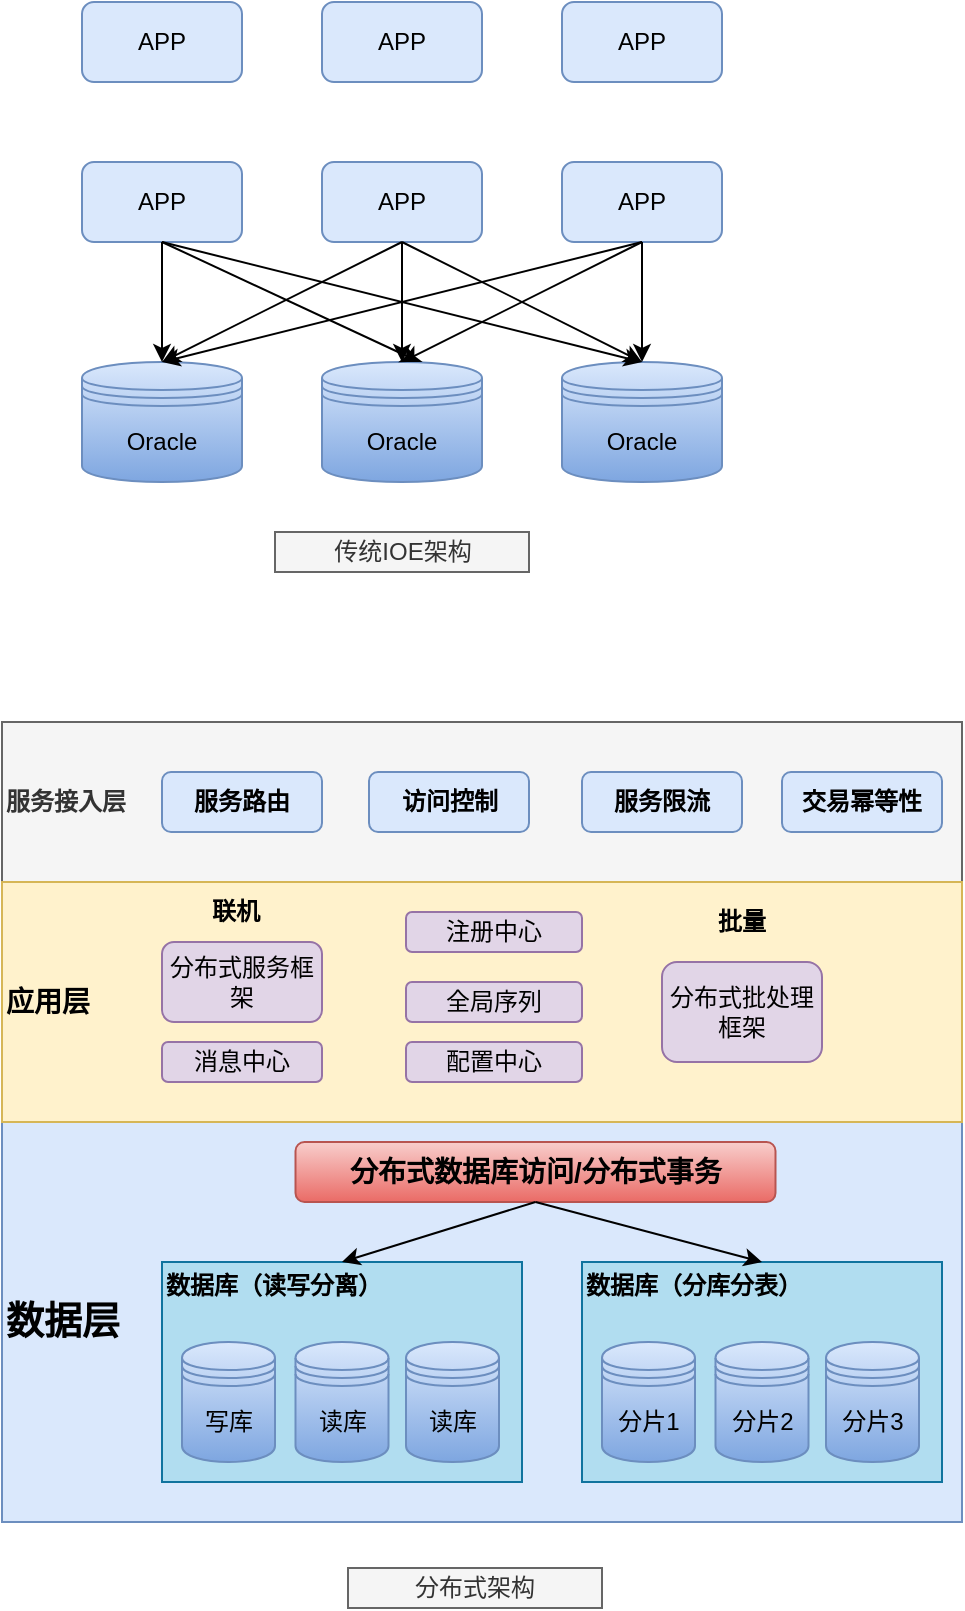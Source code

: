 <mxfile version="14.2.9" type="github">
  <diagram id="XFxh3t1qVFQDeyHh47NF" name="Page-1">
    <mxGraphModel dx="1038" dy="556" grid="0" gridSize="10" guides="1" tooltips="1" connect="1" arrows="1" fold="1" page="1" pageScale="1" pageWidth="827" pageHeight="1169" math="0" shadow="0">
      <root>
        <mxCell id="0" />
        <mxCell id="1" parent="0" />
        <mxCell id="sVB93SwTUFi413PbIE0g-24" value="&lt;b&gt;&lt;font style=&quot;font-size: 19px&quot;&gt;数据层&lt;/font&gt;&lt;/b&gt;" style="rounded=0;whiteSpace=wrap;html=1;align=left;fillColor=#dae8fc;strokeColor=#6c8ebf;" vertex="1" parent="1">
          <mxGeometry x="160" y="680" width="480" height="200" as="geometry" />
        </mxCell>
        <mxCell id="sVB93SwTUFi413PbIE0g-1" value="APP" style="rounded=1;whiteSpace=wrap;html=1;fillColor=#dae8fc;strokeColor=#6c8ebf;" vertex="1" parent="1">
          <mxGeometry x="200" y="120" width="80" height="40" as="geometry" />
        </mxCell>
        <mxCell id="sVB93SwTUFi413PbIE0g-2" value="APP" style="rounded=1;whiteSpace=wrap;html=1;fillColor=#dae8fc;strokeColor=#6c8ebf;" vertex="1" parent="1">
          <mxGeometry x="320" y="120" width="80" height="40" as="geometry" />
        </mxCell>
        <mxCell id="sVB93SwTUFi413PbIE0g-3" value="APP" style="rounded=1;whiteSpace=wrap;html=1;fillColor=#dae8fc;strokeColor=#6c8ebf;" vertex="1" parent="1">
          <mxGeometry x="440" y="120" width="80" height="40" as="geometry" />
        </mxCell>
        <mxCell id="sVB93SwTUFi413PbIE0g-4" value="Oracle" style="shape=datastore;whiteSpace=wrap;html=1;gradientColor=#7ea6e0;fillColor=#dae8fc;strokeColor=#6c8ebf;" vertex="1" parent="1">
          <mxGeometry x="200" y="300" width="80" height="60" as="geometry" />
        </mxCell>
        <mxCell id="sVB93SwTUFi413PbIE0g-5" value="Oracle" style="shape=datastore;whiteSpace=wrap;html=1;gradientColor=#7ea6e0;fillColor=#dae8fc;strokeColor=#6c8ebf;" vertex="1" parent="1">
          <mxGeometry x="320" y="300" width="80" height="60" as="geometry" />
        </mxCell>
        <mxCell id="sVB93SwTUFi413PbIE0g-6" value="Oracle" style="shape=datastore;whiteSpace=wrap;html=1;gradientColor=#7ea6e0;fillColor=#dae8fc;strokeColor=#6c8ebf;" vertex="1" parent="1">
          <mxGeometry x="440" y="300" width="80" height="60" as="geometry" />
        </mxCell>
        <mxCell id="sVB93SwTUFi413PbIE0g-8" value="APP" style="rounded=1;whiteSpace=wrap;html=1;fillColor=#dae8fc;strokeColor=#6c8ebf;" vertex="1" parent="1">
          <mxGeometry x="200" y="200" width="80" height="40" as="geometry" />
        </mxCell>
        <mxCell id="sVB93SwTUFi413PbIE0g-9" value="APP" style="rounded=1;whiteSpace=wrap;html=1;fillColor=#dae8fc;strokeColor=#6c8ebf;" vertex="1" parent="1">
          <mxGeometry x="320" y="200" width="80" height="40" as="geometry" />
        </mxCell>
        <mxCell id="sVB93SwTUFi413PbIE0g-10" value="APP" style="rounded=1;whiteSpace=wrap;html=1;fillColor=#dae8fc;strokeColor=#6c8ebf;" vertex="1" parent="1">
          <mxGeometry x="440" y="200" width="80" height="40" as="geometry" />
        </mxCell>
        <mxCell id="sVB93SwTUFi413PbIE0g-11" value="" style="endArrow=classic;html=1;exitX=0.5;exitY=1;exitDx=0;exitDy=0;entryX=0.5;entryY=0;entryDx=0;entryDy=0;" edge="1" parent="1" source="sVB93SwTUFi413PbIE0g-8" target="sVB93SwTUFi413PbIE0g-4">
          <mxGeometry width="50" height="50" relative="1" as="geometry">
            <mxPoint x="110" y="410" as="sourcePoint" />
            <mxPoint x="160" y="360" as="targetPoint" />
          </mxGeometry>
        </mxCell>
        <mxCell id="sVB93SwTUFi413PbIE0g-12" value="" style="endArrow=classic;html=1;exitX=0.5;exitY=1;exitDx=0;exitDy=0;entryX=0.605;entryY=-0.003;entryDx=0;entryDy=0;entryPerimeter=0;" edge="1" parent="1" source="sVB93SwTUFi413PbIE0g-8" target="sVB93SwTUFi413PbIE0g-5">
          <mxGeometry width="50" height="50" relative="1" as="geometry">
            <mxPoint x="50" y="360" as="sourcePoint" />
            <mxPoint x="100" y="310" as="targetPoint" />
          </mxGeometry>
        </mxCell>
        <mxCell id="sVB93SwTUFi413PbIE0g-13" value="" style="endArrow=classic;html=1;exitX=0.5;exitY=1;exitDx=0;exitDy=0;entryX=0.5;entryY=0;entryDx=0;entryDy=0;" edge="1" parent="1" source="sVB93SwTUFi413PbIE0g-8" target="sVB93SwTUFi413PbIE0g-6">
          <mxGeometry width="50" height="50" relative="1" as="geometry">
            <mxPoint x="60" y="340" as="sourcePoint" />
            <mxPoint x="110" y="290" as="targetPoint" />
          </mxGeometry>
        </mxCell>
        <mxCell id="sVB93SwTUFi413PbIE0g-14" value="" style="endArrow=classic;html=1;exitX=0.5;exitY=1;exitDx=0;exitDy=0;entryX=0.5;entryY=0;entryDx=0;entryDy=0;" edge="1" parent="1" source="sVB93SwTUFi413PbIE0g-9" target="sVB93SwTUFi413PbIE0g-4">
          <mxGeometry width="50" height="50" relative="1" as="geometry">
            <mxPoint x="150" y="460" as="sourcePoint" />
            <mxPoint x="200" y="410" as="targetPoint" />
          </mxGeometry>
        </mxCell>
        <mxCell id="sVB93SwTUFi413PbIE0g-15" value="" style="endArrow=classic;html=1;exitX=0.5;exitY=1;exitDx=0;exitDy=0;" edge="1" parent="1" source="sVB93SwTUFi413PbIE0g-9">
          <mxGeometry width="50" height="50" relative="1" as="geometry">
            <mxPoint x="200" y="480" as="sourcePoint" />
            <mxPoint x="360" y="300" as="targetPoint" />
          </mxGeometry>
        </mxCell>
        <mxCell id="sVB93SwTUFi413PbIE0g-16" value="" style="endArrow=classic;html=1;exitX=0.5;exitY=1;exitDx=0;exitDy=0;entryX=0.5;entryY=0;entryDx=0;entryDy=0;" edge="1" parent="1" source="sVB93SwTUFi413PbIE0g-9" target="sVB93SwTUFi413PbIE0g-6">
          <mxGeometry width="50" height="50" relative="1" as="geometry">
            <mxPoint x="320" y="510" as="sourcePoint" />
            <mxPoint x="370" y="460" as="targetPoint" />
          </mxGeometry>
        </mxCell>
        <mxCell id="sVB93SwTUFi413PbIE0g-17" value="" style="endArrow=classic;html=1;exitX=0.5;exitY=1;exitDx=0;exitDy=0;entryX=0.5;entryY=0;entryDx=0;entryDy=0;" edge="1" parent="1" source="sVB93SwTUFi413PbIE0g-10" target="sVB93SwTUFi413PbIE0g-4">
          <mxGeometry width="50" height="50" relative="1" as="geometry">
            <mxPoint x="300" y="500" as="sourcePoint" />
            <mxPoint x="350" y="450" as="targetPoint" />
          </mxGeometry>
        </mxCell>
        <mxCell id="sVB93SwTUFi413PbIE0g-18" value="" style="endArrow=classic;html=1;entryX=0.5;entryY=0;entryDx=0;entryDy=0;" edge="1" parent="1" target="sVB93SwTUFi413PbIE0g-5">
          <mxGeometry width="50" height="50" relative="1" as="geometry">
            <mxPoint x="480" y="240" as="sourcePoint" />
            <mxPoint x="380" y="460" as="targetPoint" />
          </mxGeometry>
        </mxCell>
        <mxCell id="sVB93SwTUFi413PbIE0g-19" value="" style="endArrow=classic;html=1;exitX=0.5;exitY=1;exitDx=0;exitDy=0;" edge="1" parent="1" source="sVB93SwTUFi413PbIE0g-10">
          <mxGeometry width="50" height="50" relative="1" as="geometry">
            <mxPoint x="450" y="530" as="sourcePoint" />
            <mxPoint x="480" y="300" as="targetPoint" />
          </mxGeometry>
        </mxCell>
        <mxCell id="sVB93SwTUFi413PbIE0g-20" value="传统IOE架构" style="text;html=1;strokeColor=#666666;fillColor=#f5f5f5;align=center;verticalAlign=middle;whiteSpace=wrap;rounded=0;fontColor=#333333;" vertex="1" parent="1">
          <mxGeometry x="296.5" y="385" width="127" height="20" as="geometry" />
        </mxCell>
        <mxCell id="sVB93SwTUFi413PbIE0g-21" value="&lt;b&gt;服务接入层&lt;/b&gt;" style="rounded=0;whiteSpace=wrap;html=1;align=left;fillColor=#f5f5f5;strokeColor=#666666;fontColor=#333333;" vertex="1" parent="1">
          <mxGeometry x="160" y="480" width="480" height="80" as="geometry" />
        </mxCell>
        <mxCell id="sVB93SwTUFi413PbIE0g-23" value="&lt;b&gt;&lt;font style=&quot;font-size: 14px&quot;&gt;应用层&lt;/font&gt;&lt;/b&gt;" style="rounded=0;whiteSpace=wrap;html=1;align=left;fillColor=#fff2cc;strokeColor=#d6b656;" vertex="1" parent="1">
          <mxGeometry x="160" y="560" width="480" height="120" as="geometry" />
        </mxCell>
        <mxCell id="sVB93SwTUFi413PbIE0g-25" value="服务路由" style="rounded=1;whiteSpace=wrap;html=1;fillColor=#dae8fc;strokeColor=#6c8ebf;fontStyle=1" vertex="1" parent="1">
          <mxGeometry x="240" y="505" width="80" height="30" as="geometry" />
        </mxCell>
        <mxCell id="sVB93SwTUFi413PbIE0g-26" value="访问控制" style="rounded=1;whiteSpace=wrap;html=1;fillColor=#dae8fc;strokeColor=#6c8ebf;fontStyle=1" vertex="1" parent="1">
          <mxGeometry x="343.5" y="505" width="80" height="30" as="geometry" />
        </mxCell>
        <mxCell id="sVB93SwTUFi413PbIE0g-27" value="服务限流" style="rounded=1;whiteSpace=wrap;html=1;fillColor=#dae8fc;strokeColor=#6c8ebf;fontStyle=1" vertex="1" parent="1">
          <mxGeometry x="450" y="505" width="80" height="30" as="geometry" />
        </mxCell>
        <mxCell id="sVB93SwTUFi413PbIE0g-28" value="交易幂等性" style="rounded=1;whiteSpace=wrap;html=1;fillColor=#dae8fc;strokeColor=#6c8ebf;fontStyle=1" vertex="1" parent="1">
          <mxGeometry x="550" y="505" width="80" height="30" as="geometry" />
        </mxCell>
        <mxCell id="sVB93SwTUFi413PbIE0g-29" value="分布式服务框架" style="rounded=1;whiteSpace=wrap;html=1;fillColor=#e1d5e7;strokeColor=#9673a6;" vertex="1" parent="1">
          <mxGeometry x="240" y="590" width="80" height="40" as="geometry" />
        </mxCell>
        <mxCell id="sVB93SwTUFi413PbIE0g-30" value="消息中心" style="rounded=1;whiteSpace=wrap;html=1;fillColor=#e1d5e7;strokeColor=#9673a6;" vertex="1" parent="1">
          <mxGeometry x="240" y="640" width="80" height="20" as="geometry" />
        </mxCell>
        <mxCell id="sVB93SwTUFi413PbIE0g-31" value="分布式批处理框架" style="rounded=1;whiteSpace=wrap;html=1;fillColor=#e1d5e7;strokeColor=#9673a6;" vertex="1" parent="1">
          <mxGeometry x="490" y="600" width="80" height="50" as="geometry" />
        </mxCell>
        <mxCell id="sVB93SwTUFi413PbIE0g-32" value="注册中心" style="rounded=1;whiteSpace=wrap;html=1;fillColor=#e1d5e7;strokeColor=#9673a6;" vertex="1" parent="1">
          <mxGeometry x="362" y="575" width="88" height="20" as="geometry" />
        </mxCell>
        <mxCell id="sVB93SwTUFi413PbIE0g-35" value="&lt;b&gt;批量&lt;/b&gt;" style="text;html=1;strokeColor=none;fillColor=none;align=center;verticalAlign=middle;whiteSpace=wrap;rounded=0;" vertex="1" parent="1">
          <mxGeometry x="510" y="570" width="40" height="20" as="geometry" />
        </mxCell>
        <mxCell id="sVB93SwTUFi413PbIE0g-36" value="全局序列" style="rounded=1;whiteSpace=wrap;html=1;fillColor=#e1d5e7;strokeColor=#9673a6;" vertex="1" parent="1">
          <mxGeometry x="362" y="610" width="88" height="20" as="geometry" />
        </mxCell>
        <mxCell id="sVB93SwTUFi413PbIE0g-37" value="配置中心" style="rounded=1;whiteSpace=wrap;html=1;fillColor=#e1d5e7;strokeColor=#9673a6;" vertex="1" parent="1">
          <mxGeometry x="362" y="640" width="88" height="20" as="geometry" />
        </mxCell>
        <mxCell id="sVB93SwTUFi413PbIE0g-38" value="&lt;b&gt;联机&lt;/b&gt;" style="text;html=1;strokeColor=none;fillColor=none;align=center;verticalAlign=middle;whiteSpace=wrap;rounded=0;" vertex="1" parent="1">
          <mxGeometry x="256.5" y="565" width="40" height="20" as="geometry" />
        </mxCell>
        <mxCell id="sVB93SwTUFi413PbIE0g-39" value="&lt;div style=&quot;text-align: center&quot;&gt;&lt;b&gt;&lt;span&gt;数据库（读写分离&lt;/span&gt;&lt;span&gt;）&lt;/span&gt;&lt;/b&gt;&lt;/div&gt;&lt;div style=&quot;text-align: center&quot;&gt;&lt;span&gt;&lt;b&gt;&lt;br&gt;&lt;/b&gt;&lt;/span&gt;&lt;/div&gt;&lt;div style=&quot;text-align: center&quot;&gt;&lt;span&gt;&lt;b&gt;&lt;br&gt;&lt;/b&gt;&lt;/span&gt;&lt;/div&gt;&lt;div style=&quot;text-align: center&quot;&gt;&lt;span&gt;&lt;b&gt;&lt;br&gt;&lt;/b&gt;&lt;/span&gt;&lt;/div&gt;&lt;div style=&quot;text-align: center&quot;&gt;&lt;span&gt;&lt;b&gt;&lt;br&gt;&lt;/b&gt;&lt;/span&gt;&lt;/div&gt;&lt;div style=&quot;text-align: center&quot;&gt;&lt;span&gt;&lt;b&gt;&lt;br&gt;&lt;/b&gt;&lt;/span&gt;&lt;/div&gt;&lt;div style=&quot;text-align: center&quot;&gt;&lt;span&gt;&lt;br&gt;&lt;/span&gt;&lt;/div&gt;" style="rounded=0;whiteSpace=wrap;html=1;fillColor=#b1ddf0;strokeColor=#10739e;align=left;" vertex="1" parent="1">
          <mxGeometry x="240" y="750" width="180" height="110" as="geometry" />
        </mxCell>
        <mxCell id="sVB93SwTUFi413PbIE0g-40" value="写库" style="shape=datastore;whiteSpace=wrap;html=1;gradientColor=#7ea6e0;fillColor=#dae8fc;strokeColor=#6c8ebf;" vertex="1" parent="1">
          <mxGeometry x="250" y="790" width="46.5" height="60" as="geometry" />
        </mxCell>
        <mxCell id="sVB93SwTUFi413PbIE0g-41" value="&lt;b&gt;&lt;font style=&quot;font-size: 14px&quot;&gt;分布式数据库访问/分布式事务&lt;/font&gt;&lt;/b&gt;" style="rounded=1;whiteSpace=wrap;html=1;gradientColor=#ea6b66;fillColor=#f8cecc;strokeColor=#b85450;" vertex="1" parent="1">
          <mxGeometry x="306.75" y="690" width="240" height="30" as="geometry" />
        </mxCell>
        <mxCell id="sVB93SwTUFi413PbIE0g-42" value="读库" style="shape=datastore;whiteSpace=wrap;html=1;gradientColor=#7ea6e0;fillColor=#dae8fc;strokeColor=#6c8ebf;" vertex="1" parent="1">
          <mxGeometry x="306.75" y="790" width="46.5" height="60" as="geometry" />
        </mxCell>
        <mxCell id="sVB93SwTUFi413PbIE0g-43" value="读库" style="shape=datastore;whiteSpace=wrap;html=1;gradientColor=#7ea6e0;fillColor=#dae8fc;strokeColor=#6c8ebf;" vertex="1" parent="1">
          <mxGeometry x="362" y="790" width="46.5" height="60" as="geometry" />
        </mxCell>
        <mxCell id="sVB93SwTUFi413PbIE0g-44" value="&lt;div style=&quot;text-align: center&quot;&gt;&lt;b&gt;&lt;span&gt;数据库（分库分表&lt;/span&gt;&lt;span&gt;）&lt;/span&gt;&lt;/b&gt;&lt;/div&gt;&lt;div style=&quot;text-align: center&quot;&gt;&lt;span&gt;&lt;b&gt;&lt;br&gt;&lt;/b&gt;&lt;/span&gt;&lt;/div&gt;&lt;div style=&quot;text-align: center&quot;&gt;&lt;span&gt;&lt;b&gt;&lt;br&gt;&lt;/b&gt;&lt;/span&gt;&lt;/div&gt;&lt;div style=&quot;text-align: center&quot;&gt;&lt;span&gt;&lt;b&gt;&lt;br&gt;&lt;/b&gt;&lt;/span&gt;&lt;/div&gt;&lt;div style=&quot;text-align: center&quot;&gt;&lt;span&gt;&lt;b&gt;&lt;br&gt;&lt;/b&gt;&lt;/span&gt;&lt;/div&gt;&lt;div style=&quot;text-align: center&quot;&gt;&lt;span&gt;&lt;b&gt;&lt;br&gt;&lt;/b&gt;&lt;/span&gt;&lt;/div&gt;&lt;div style=&quot;text-align: center&quot;&gt;&lt;span&gt;&lt;br&gt;&lt;/span&gt;&lt;/div&gt;" style="rounded=0;whiteSpace=wrap;html=1;fillColor=#b1ddf0;strokeColor=#10739e;align=left;" vertex="1" parent="1">
          <mxGeometry x="450" y="750" width="180" height="110" as="geometry" />
        </mxCell>
        <mxCell id="sVB93SwTUFi413PbIE0g-45" value="分片1" style="shape=datastore;whiteSpace=wrap;html=1;gradientColor=#7ea6e0;fillColor=#dae8fc;strokeColor=#6c8ebf;" vertex="1" parent="1">
          <mxGeometry x="460" y="790" width="46.5" height="60" as="geometry" />
        </mxCell>
        <mxCell id="sVB93SwTUFi413PbIE0g-46" value="分片2" style="shape=datastore;whiteSpace=wrap;html=1;gradientColor=#7ea6e0;fillColor=#dae8fc;strokeColor=#6c8ebf;" vertex="1" parent="1">
          <mxGeometry x="516.75" y="790" width="46.5" height="60" as="geometry" />
        </mxCell>
        <mxCell id="sVB93SwTUFi413PbIE0g-47" value="分片3" style="shape=datastore;whiteSpace=wrap;html=1;gradientColor=#7ea6e0;fillColor=#dae8fc;strokeColor=#6c8ebf;" vertex="1" parent="1">
          <mxGeometry x="572" y="790" width="46.5" height="60" as="geometry" />
        </mxCell>
        <mxCell id="sVB93SwTUFi413PbIE0g-48" value="" style="endArrow=classic;html=1;exitX=0.5;exitY=1;exitDx=0;exitDy=0;entryX=0.5;entryY=0;entryDx=0;entryDy=0;" edge="1" parent="1" source="sVB93SwTUFi413PbIE0g-41" target="sVB93SwTUFi413PbIE0g-39">
          <mxGeometry width="50" height="50" relative="1" as="geometry">
            <mxPoint x="180" y="970" as="sourcePoint" />
            <mxPoint x="230" y="920" as="targetPoint" />
          </mxGeometry>
        </mxCell>
        <mxCell id="sVB93SwTUFi413PbIE0g-49" value="" style="endArrow=classic;html=1;exitX=0.5;exitY=1;exitDx=0;exitDy=0;entryX=0.5;entryY=0;entryDx=0;entryDy=0;" edge="1" parent="1" source="sVB93SwTUFi413PbIE0g-41" target="sVB93SwTUFi413PbIE0g-44">
          <mxGeometry width="50" height="50" relative="1" as="geometry">
            <mxPoint x="330" y="1030" as="sourcePoint" />
            <mxPoint x="380" y="980" as="targetPoint" />
          </mxGeometry>
        </mxCell>
        <mxCell id="sVB93SwTUFi413PbIE0g-51" value="分布式架构" style="text;html=1;strokeColor=#666666;fillColor=#f5f5f5;align=center;verticalAlign=middle;whiteSpace=wrap;rounded=0;fontColor=#333333;" vertex="1" parent="1">
          <mxGeometry x="333" y="903" width="127" height="20" as="geometry" />
        </mxCell>
      </root>
    </mxGraphModel>
  </diagram>
</mxfile>
